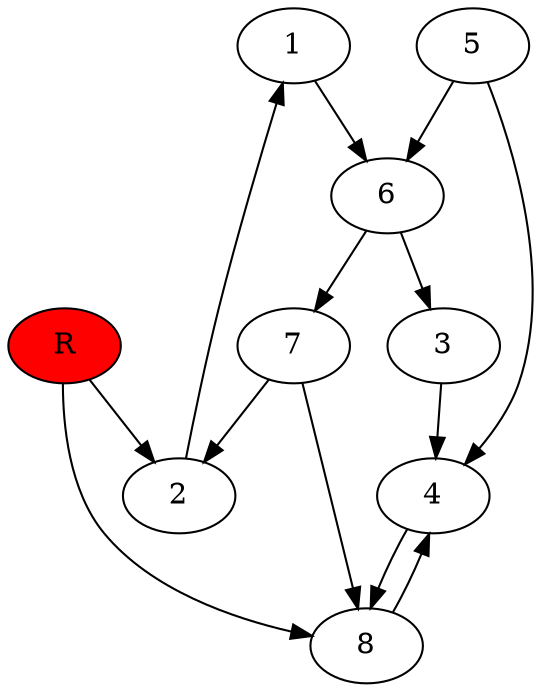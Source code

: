 digraph prb23321 {
	1
	2
	3
	4
	5
	6
	7
	8
	R [fillcolor="#ff0000" style=filled]
	1 -> 6
	2 -> 1
	3 -> 4
	4 -> 8
	5 -> 4
	5 -> 6
	6 -> 3
	6 -> 7
	7 -> 2
	7 -> 8
	8 -> 4
	R -> 2
	R -> 8
}
